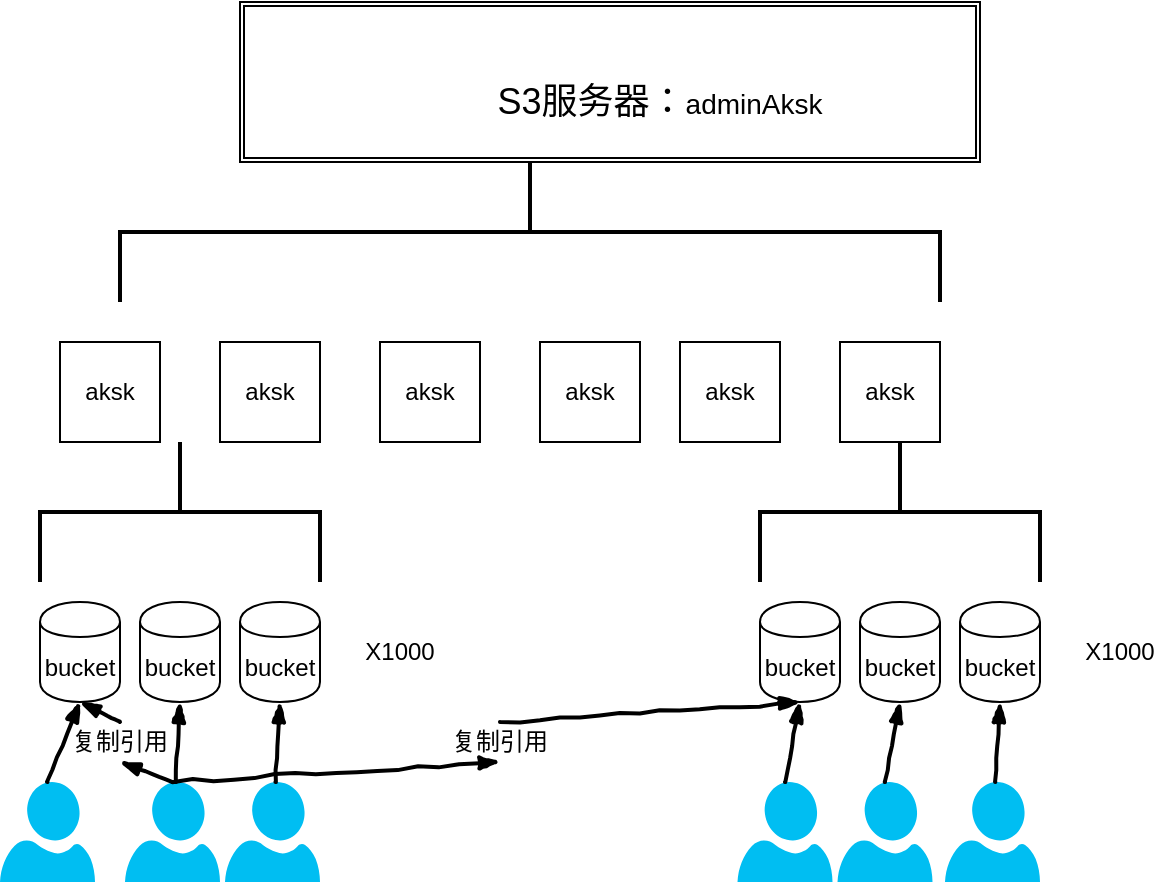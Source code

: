 <mxfile version="12.5.1" type="github">
  <diagram id="Mt_lALCUaMFA22f0Kt4g" name="第 1 页">
    <mxGraphModel dx="1278" dy="588" grid="1" gridSize="10" guides="1" tooltips="1" connect="1" arrows="1" fold="1" page="1" pageScale="1" pageWidth="827" pageHeight="1169" math="0" shadow="0">
      <root>
        <mxCell id="0"/>
        <mxCell id="1" parent="0"/>
        <mxCell id="-jVNd67lU8PMKVuE0ltb-1" value="" style="shape=ext;double=1;rounded=0;whiteSpace=wrap;html=1;" vertex="1" parent="1">
          <mxGeometry x="220" y="50" width="370" height="80" as="geometry"/>
        </mxCell>
        <mxCell id="-jVNd67lU8PMKVuE0ltb-2" value="&lt;font style=&quot;font-size: 18px&quot;&gt;S3服务器：&lt;/font&gt;&lt;font style=&quot;font-size: 14px&quot;&gt;adminAksk&lt;/font&gt;" style="text;html=1;strokeColor=none;fillColor=none;align=center;verticalAlign=middle;whiteSpace=wrap;rounded=0;" vertex="1" parent="1">
          <mxGeometry x="340" y="90" width="180" height="20" as="geometry"/>
        </mxCell>
        <mxCell id="-jVNd67lU8PMKVuE0ltb-3" value="aksk" style="whiteSpace=wrap;html=1;aspect=fixed;" vertex="1" parent="1">
          <mxGeometry x="130" y="220" width="50" height="50" as="geometry"/>
        </mxCell>
        <mxCell id="-jVNd67lU8PMKVuE0ltb-4" value="aksk" style="whiteSpace=wrap;html=1;aspect=fixed;" vertex="1" parent="1">
          <mxGeometry x="210" y="220" width="50" height="50" as="geometry"/>
        </mxCell>
        <mxCell id="-jVNd67lU8PMKVuE0ltb-5" value="aksk" style="whiteSpace=wrap;html=1;aspect=fixed;" vertex="1" parent="1">
          <mxGeometry x="290" y="220" width="50" height="50" as="geometry"/>
        </mxCell>
        <mxCell id="-jVNd67lU8PMKVuE0ltb-6" value="aksk" style="whiteSpace=wrap;html=1;aspect=fixed;" vertex="1" parent="1">
          <mxGeometry x="370" y="220" width="50" height="50" as="geometry"/>
        </mxCell>
        <mxCell id="-jVNd67lU8PMKVuE0ltb-7" value="aksk" style="whiteSpace=wrap;html=1;aspect=fixed;" vertex="1" parent="1">
          <mxGeometry x="440" y="220" width="50" height="50" as="geometry"/>
        </mxCell>
        <mxCell id="-jVNd67lU8PMKVuE0ltb-8" value="aksk" style="whiteSpace=wrap;html=1;aspect=fixed;" vertex="1" parent="1">
          <mxGeometry x="520" y="220" width="50" height="50" as="geometry"/>
        </mxCell>
        <mxCell id="-jVNd67lU8PMKVuE0ltb-9" value="bucket" style="shape=cylinder;whiteSpace=wrap;html=1;boundedLbl=1;backgroundOutline=1;" vertex="1" parent="1">
          <mxGeometry x="120" y="350" width="40" height="50" as="geometry"/>
        </mxCell>
        <mxCell id="-jVNd67lU8PMKVuE0ltb-11" value="bucket" style="shape=cylinder;whiteSpace=wrap;html=1;boundedLbl=1;backgroundOutline=1;" vertex="1" parent="1">
          <mxGeometry x="170" y="350" width="40" height="50" as="geometry"/>
        </mxCell>
        <mxCell id="-jVNd67lU8PMKVuE0ltb-12" value="bucket" style="shape=cylinder;whiteSpace=wrap;html=1;boundedLbl=1;backgroundOutline=1;" vertex="1" parent="1">
          <mxGeometry x="220" y="350" width="40" height="50" as="geometry"/>
        </mxCell>
        <mxCell id="-jVNd67lU8PMKVuE0ltb-13" value="X1000" style="text;html=1;strokeColor=none;fillColor=none;align=center;verticalAlign=middle;whiteSpace=wrap;rounded=0;" vertex="1" parent="1">
          <mxGeometry x="280" y="365" width="40" height="20" as="geometry"/>
        </mxCell>
        <mxCell id="-jVNd67lU8PMKVuE0ltb-14" value="" style="strokeWidth=2;html=1;shape=mxgraph.flowchart.annotation_2;align=left;labelPosition=right;pointerEvents=1;rotation=90;" vertex="1" parent="1">
          <mxGeometry x="330" y="-40" width="70" height="410" as="geometry"/>
        </mxCell>
        <mxCell id="-jVNd67lU8PMKVuE0ltb-15" value="" style="strokeWidth=2;html=1;shape=mxgraph.flowchart.annotation_2;align=left;labelPosition=right;pointerEvents=1;rotation=90;" vertex="1" parent="1">
          <mxGeometry x="155" y="235" width="70" height="140" as="geometry"/>
        </mxCell>
        <mxCell id="-jVNd67lU8PMKVuE0ltb-16" value="" style="verticalLabelPosition=bottom;html=1;verticalAlign=top;align=center;strokeColor=none;fillColor=#00BEF2;shape=mxgraph.azure.user;" vertex="1" parent="1">
          <mxGeometry x="100" y="440" width="47.5" height="50" as="geometry"/>
        </mxCell>
        <mxCell id="-jVNd67lU8PMKVuE0ltb-19" value="" style="verticalLabelPosition=bottom;html=1;verticalAlign=top;align=center;strokeColor=none;fillColor=#00BEF2;shape=mxgraph.azure.user;" vertex="1" parent="1">
          <mxGeometry x="162.5" y="440" width="47.5" height="50" as="geometry"/>
        </mxCell>
        <mxCell id="-jVNd67lU8PMKVuE0ltb-20" value="" style="rounded=0;comic=1;strokeWidth=2;endArrow=blockThin;html=1;fontFamily=Comic Sans MS;fontStyle=1;entryX=0.5;entryY=1;entryDx=0;entryDy=0;" edge="1" parent="1" source="-jVNd67lU8PMKVuE0ltb-19" target="-jVNd67lU8PMKVuE0ltb-11">
          <mxGeometry width="50" height="50" relative="1" as="geometry">
            <mxPoint x="150" y="510" as="sourcePoint"/>
            <mxPoint x="200" y="410" as="targetPoint"/>
          </mxGeometry>
        </mxCell>
        <mxCell id="-jVNd67lU8PMKVuE0ltb-23" value="" style="rounded=0;comic=1;strokeWidth=2;endArrow=blockThin;html=1;fontFamily=Comic Sans MS;fontStyle=1;entryX=0.5;entryY=1;entryDx=0;entryDy=0;exitX=0.5;exitY=0;exitDx=0;exitDy=0;exitPerimeter=0;" edge="1" parent="1" source="-jVNd67lU8PMKVuE0ltb-42" target="-jVNd67lU8PMKVuE0ltb-9">
          <mxGeometry width="50" height="50" relative="1" as="geometry">
            <mxPoint x="212.935" y="510" as="sourcePoint"/>
            <mxPoint x="210" y="420" as="targetPoint"/>
          </mxGeometry>
        </mxCell>
        <mxCell id="-jVNd67lU8PMKVuE0ltb-24" value="bucket" style="shape=cylinder;whiteSpace=wrap;html=1;boundedLbl=1;backgroundOutline=1;" vertex="1" parent="1">
          <mxGeometry x="480" y="350" width="40" height="50" as="geometry"/>
        </mxCell>
        <mxCell id="-jVNd67lU8PMKVuE0ltb-25" value="bucket" style="shape=cylinder;whiteSpace=wrap;html=1;boundedLbl=1;backgroundOutline=1;" vertex="1" parent="1">
          <mxGeometry x="530" y="350" width="40" height="50" as="geometry"/>
        </mxCell>
        <mxCell id="-jVNd67lU8PMKVuE0ltb-26" value="bucket" style="shape=cylinder;whiteSpace=wrap;html=1;boundedLbl=1;backgroundOutline=1;" vertex="1" parent="1">
          <mxGeometry x="580" y="350" width="40" height="50" as="geometry"/>
        </mxCell>
        <mxCell id="-jVNd67lU8PMKVuE0ltb-27" value="X1000" style="text;html=1;strokeColor=none;fillColor=none;align=center;verticalAlign=middle;whiteSpace=wrap;rounded=0;" vertex="1" parent="1">
          <mxGeometry x="640" y="365" width="40" height="20" as="geometry"/>
        </mxCell>
        <mxCell id="-jVNd67lU8PMKVuE0ltb-28" value="" style="strokeWidth=2;html=1;shape=mxgraph.flowchart.annotation_2;align=left;labelPosition=right;pointerEvents=1;rotation=90;" vertex="1" parent="1">
          <mxGeometry x="515" y="235" width="70" height="140" as="geometry"/>
        </mxCell>
        <mxCell id="-jVNd67lU8PMKVuE0ltb-29" value="" style="verticalLabelPosition=bottom;html=1;verticalAlign=top;align=center;strokeColor=none;fillColor=#00BEF2;shape=mxgraph.azure.user;" vertex="1" parent="1">
          <mxGeometry x="468.75" y="440" width="47.5" height="50" as="geometry"/>
        </mxCell>
        <mxCell id="-jVNd67lU8PMKVuE0ltb-30" value="" style="rounded=0;comic=1;strokeWidth=2;endArrow=blockThin;html=1;fontFamily=Comic Sans MS;fontStyle=1;entryX=0.5;entryY=1;entryDx=0;entryDy=0;exitX=0.5;exitY=0;exitDx=0;exitDy=0;exitPerimeter=0;" edge="1" parent="1" source="-jVNd67lU8PMKVuE0ltb-29" target="-jVNd67lU8PMKVuE0ltb-24">
          <mxGeometry width="50" height="50" relative="1" as="geometry">
            <mxPoint x="212.935" y="510" as="sourcePoint"/>
            <mxPoint x="210" y="420" as="targetPoint"/>
          </mxGeometry>
        </mxCell>
        <mxCell id="-jVNd67lU8PMKVuE0ltb-31" value="" style="rounded=0;comic=1;strokeWidth=2;endArrow=blockThin;html=1;fontFamily=Comic Sans MS;fontStyle=1;entryX=0.5;entryY=1;entryDx=0;entryDy=0;exitX=0.5;exitY=0;exitDx=0;exitDy=0;exitPerimeter=0;" edge="1" parent="1" source="-jVNd67lU8PMKVuE0ltb-32" target="-jVNd67lU8PMKVuE0ltb-24">
          <mxGeometry width="50" height="50" relative="1" as="geometry">
            <mxPoint x="510" y="510" as="sourcePoint"/>
            <mxPoint x="510" y="410" as="targetPoint"/>
          </mxGeometry>
        </mxCell>
        <mxCell id="-jVNd67lU8PMKVuE0ltb-33" value="" style="verticalLabelPosition=bottom;html=1;verticalAlign=top;align=center;strokeColor=none;fillColor=#00BEF2;shape=mxgraph.azure.user;" vertex="1" parent="1">
          <mxGeometry x="518.75" y="440" width="47.5" height="50" as="geometry"/>
        </mxCell>
        <mxCell id="-jVNd67lU8PMKVuE0ltb-34" value="" style="verticalLabelPosition=bottom;html=1;verticalAlign=top;align=center;strokeColor=none;fillColor=#00BEF2;shape=mxgraph.azure.user;" vertex="1" parent="1">
          <mxGeometry x="572.5" y="440" width="47.5" height="50" as="geometry"/>
        </mxCell>
        <mxCell id="-jVNd67lU8PMKVuE0ltb-35" value="" style="rounded=0;comic=1;strokeWidth=2;endArrow=blockThin;html=1;fontFamily=Comic Sans MS;fontStyle=1;entryX=0.5;entryY=1;entryDx=0;entryDy=0;exitX=0.5;exitY=0;exitDx=0;exitDy=0;exitPerimeter=0;" edge="1" parent="1" source="-jVNd67lU8PMKVuE0ltb-33" target="-jVNd67lU8PMKVuE0ltb-25">
          <mxGeometry width="50" height="50" relative="1" as="geometry">
            <mxPoint x="510" y="510" as="sourcePoint"/>
            <mxPoint x="510" y="410" as="targetPoint"/>
            <Array as="points"/>
          </mxGeometry>
        </mxCell>
        <mxCell id="-jVNd67lU8PMKVuE0ltb-36" value="" style="rounded=0;comic=1;strokeWidth=2;endArrow=blockThin;html=1;fontFamily=Comic Sans MS;fontStyle=1;entryX=0.5;entryY=1;entryDx=0;entryDy=0;" edge="1" parent="1" source="-jVNd67lU8PMKVuE0ltb-34" target="-jVNd67lU8PMKVuE0ltb-26">
          <mxGeometry width="50" height="50" relative="1" as="geometry">
            <mxPoint x="560" y="510" as="sourcePoint"/>
            <mxPoint x="560" y="410" as="targetPoint"/>
            <Array as="points"/>
          </mxGeometry>
        </mxCell>
        <mxCell id="-jVNd67lU8PMKVuE0ltb-37" value="" style="verticalLabelPosition=bottom;html=1;verticalAlign=top;align=center;strokeColor=none;fillColor=#00BEF2;shape=mxgraph.azure.user;" vertex="1" parent="1">
          <mxGeometry x="212.5" y="440" width="47.5" height="50" as="geometry"/>
        </mxCell>
        <mxCell id="-jVNd67lU8PMKVuE0ltb-38" value="" style="rounded=0;comic=1;strokeWidth=2;endArrow=blockThin;html=1;fontFamily=Comic Sans MS;fontStyle=1;entryX=0.5;entryY=1;entryDx=0;entryDy=0;" edge="1" parent="1" source="-jVNd67lU8PMKVuE0ltb-37" target="-jVNd67lU8PMKVuE0ltb-12">
          <mxGeometry width="50" height="50" relative="1" as="geometry">
            <mxPoint x="510" y="510" as="sourcePoint"/>
            <mxPoint x="510" y="410" as="targetPoint"/>
          </mxGeometry>
        </mxCell>
        <mxCell id="-jVNd67lU8PMKVuE0ltb-41" value="" style="rounded=0;comic=1;strokeWidth=2;endArrow=blockThin;html=1;fontFamily=Comic Sans MS;fontStyle=1;entryX=0.5;entryY=1;entryDx=0;entryDy=0;exitX=0.5;exitY=0;exitDx=0;exitDy=0;exitPerimeter=0;" edge="1" parent="1" source="-jVNd67lU8PMKVuE0ltb-16" target="-jVNd67lU8PMKVuE0ltb-9">
          <mxGeometry width="50" height="50" relative="1" as="geometry">
            <mxPoint x="197.692" y="450" as="sourcePoint"/>
            <mxPoint x="200" y="410" as="targetPoint"/>
          </mxGeometry>
        </mxCell>
        <mxCell id="-jVNd67lU8PMKVuE0ltb-42" value="复制引用" style="text;html=1;strokeColor=none;fillColor=none;align=center;verticalAlign=middle;whiteSpace=wrap;rounded=0;" vertex="1" parent="1">
          <mxGeometry x="130" y="410" width="60" height="20" as="geometry"/>
        </mxCell>
        <mxCell id="-jVNd67lU8PMKVuE0ltb-43" value="" style="rounded=0;comic=1;strokeWidth=2;endArrow=blockThin;html=1;fontFamily=Comic Sans MS;fontStyle=1;entryX=0.5;entryY=1;entryDx=0;entryDy=0;exitX=0.5;exitY=0;exitDx=0;exitDy=0;exitPerimeter=0;" edge="1" parent="1" source="-jVNd67lU8PMKVuE0ltb-19" target="-jVNd67lU8PMKVuE0ltb-42">
          <mxGeometry width="50" height="50" relative="1" as="geometry">
            <mxPoint x="186.25" y="440" as="sourcePoint"/>
            <mxPoint x="140" y="400" as="targetPoint"/>
          </mxGeometry>
        </mxCell>
        <mxCell id="-jVNd67lU8PMKVuE0ltb-32" value="复制引用" style="text;html=1;strokeColor=none;fillColor=none;align=center;verticalAlign=middle;whiteSpace=wrap;rounded=0;" vertex="1" parent="1">
          <mxGeometry x="320" y="410" width="60" height="20" as="geometry"/>
        </mxCell>
        <mxCell id="-jVNd67lU8PMKVuE0ltb-44" value="" style="rounded=0;comic=1;strokeWidth=2;endArrow=blockThin;html=1;fontFamily=Comic Sans MS;fontStyle=1;entryX=0.5;entryY=1;entryDx=0;entryDy=0;exitX=0.5;exitY=0;exitDx=0;exitDy=0;exitPerimeter=0;" edge="1" parent="1" source="-jVNd67lU8PMKVuE0ltb-19" target="-jVNd67lU8PMKVuE0ltb-32">
          <mxGeometry width="50" height="50" relative="1" as="geometry">
            <mxPoint x="186.25" y="440" as="sourcePoint"/>
            <mxPoint x="500" y="400" as="targetPoint"/>
          </mxGeometry>
        </mxCell>
      </root>
    </mxGraphModel>
  </diagram>
</mxfile>
